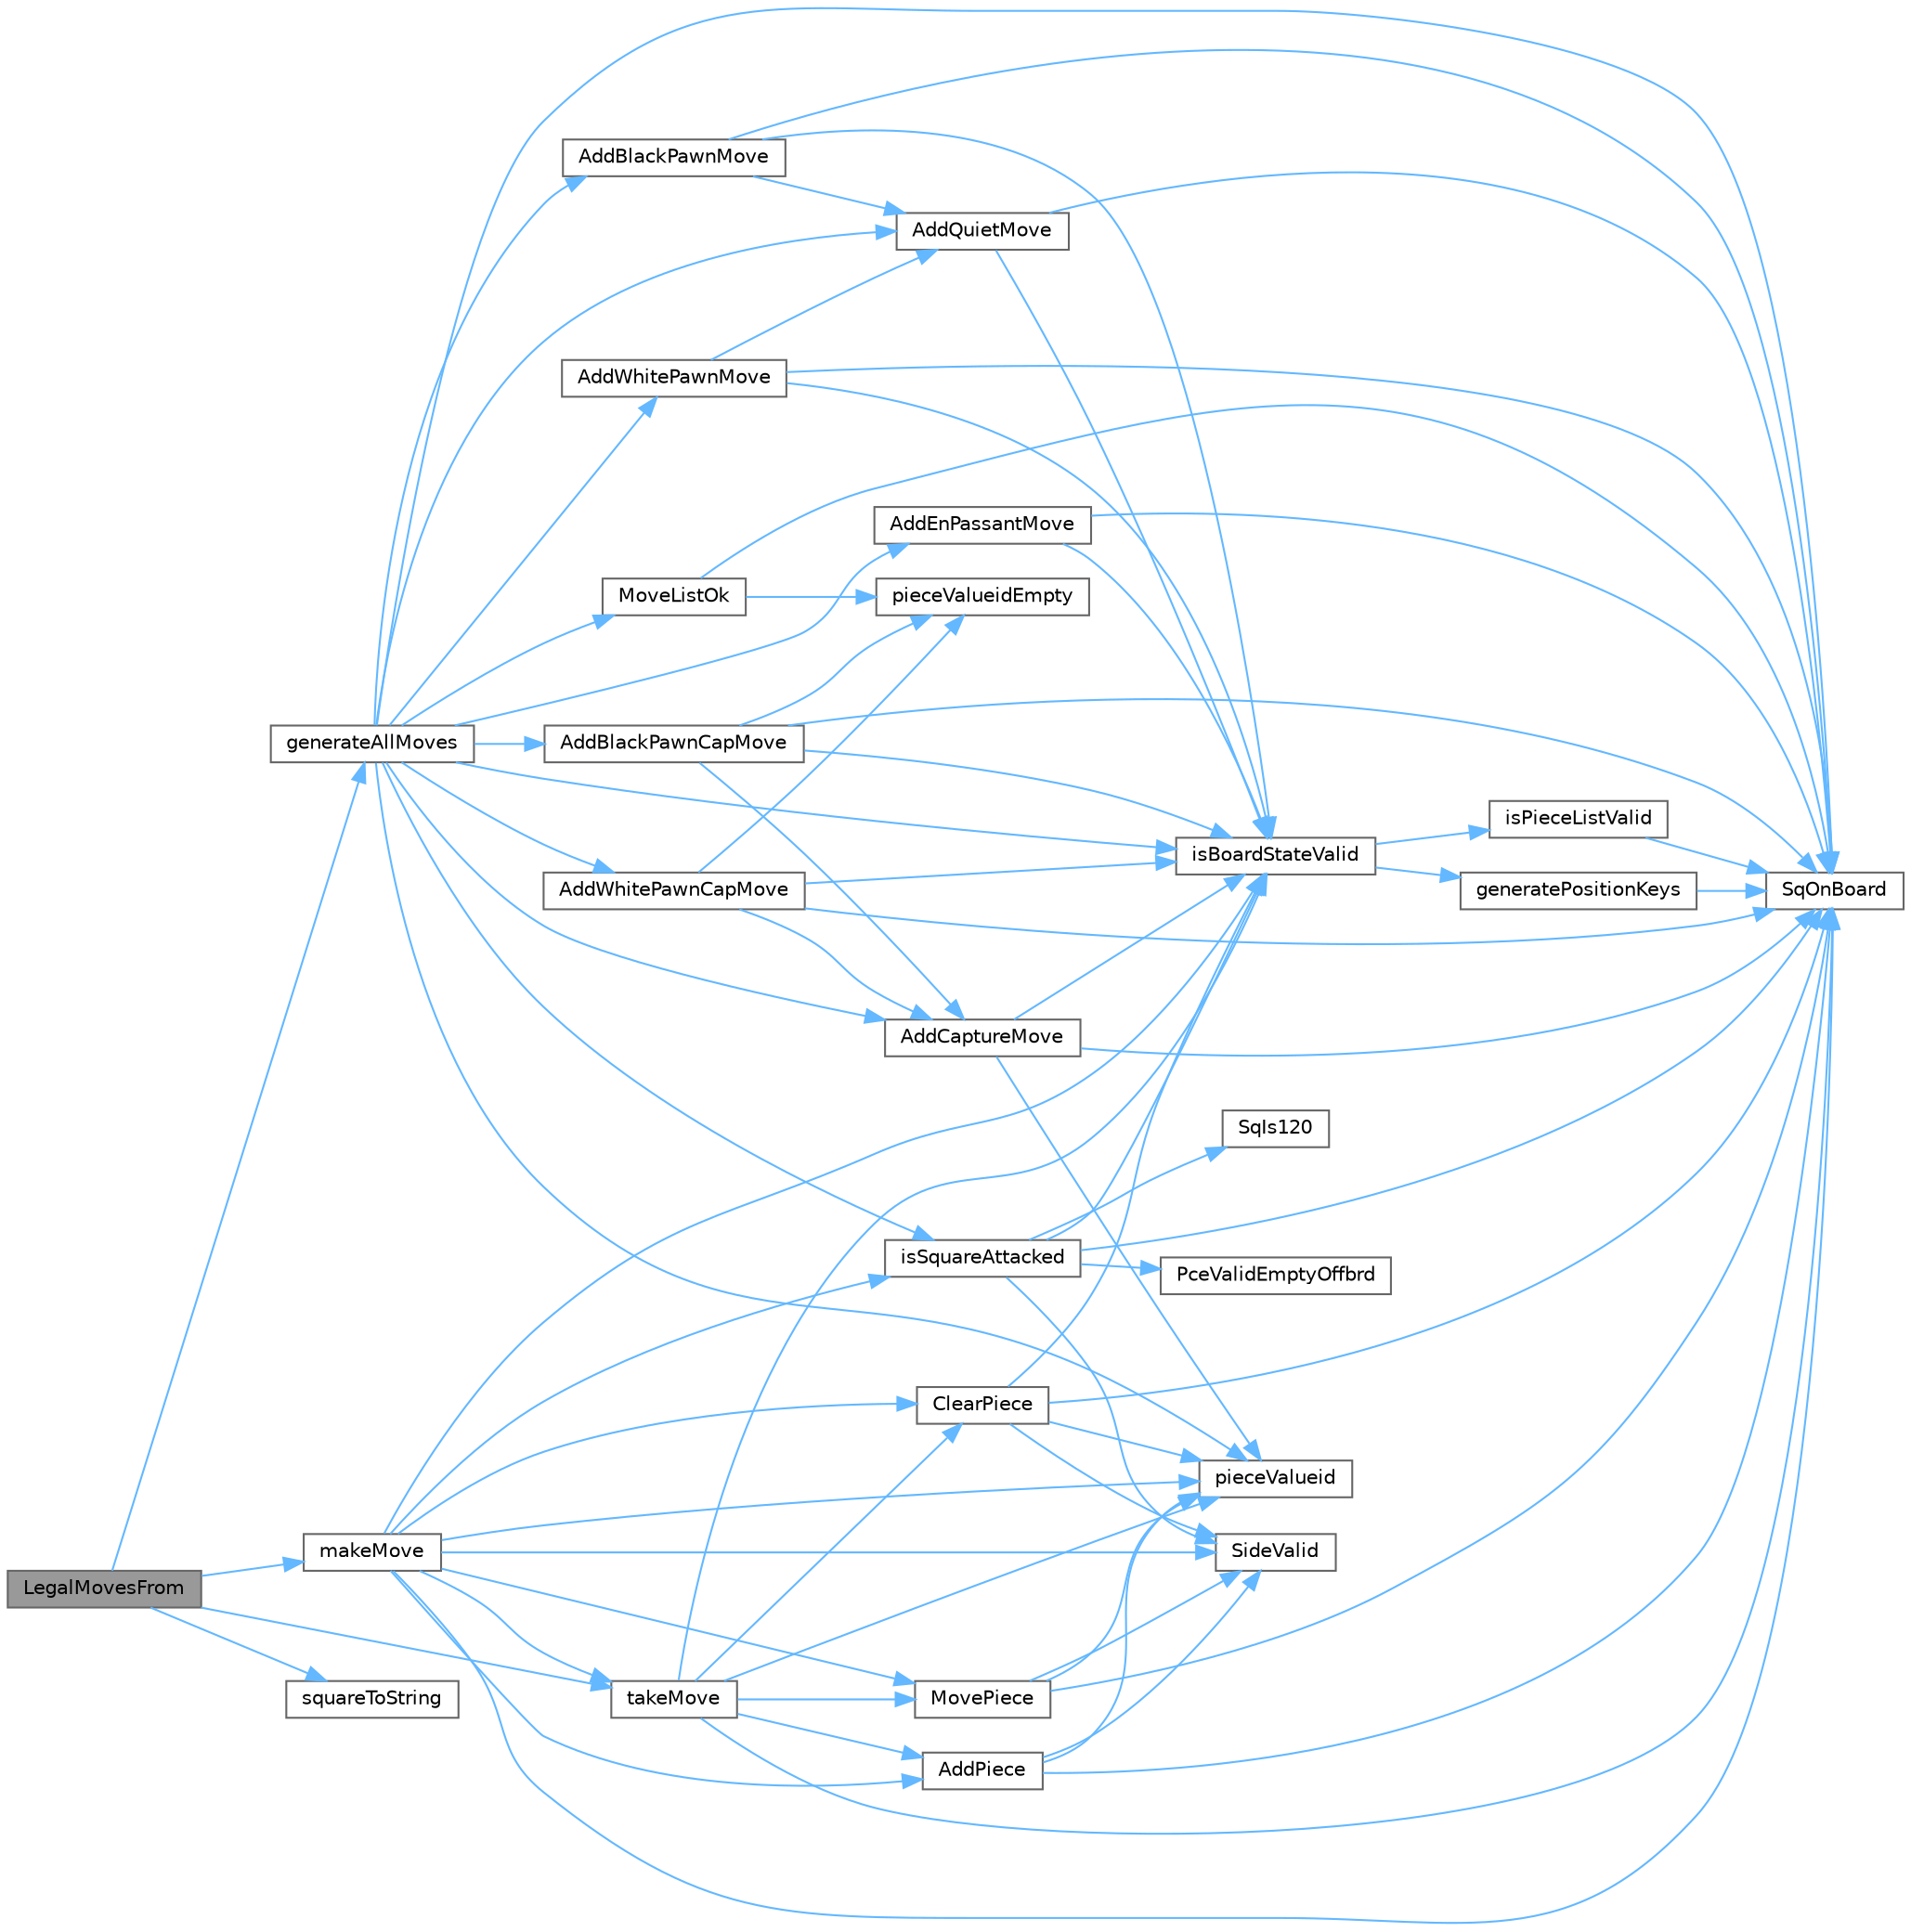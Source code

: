 digraph "LegalMovesFrom"
{
 // INTERACTIVE_SVG=YES
 // LATEX_PDF_SIZE
  bgcolor="transparent";
  edge [fontname=Helvetica,fontsize=10,labelfontname=Helvetica,labelfontsize=10];
  node [fontname=Helvetica,fontsize=10,shape=box,height=0.2,width=0.4];
  rankdir="LR";
  Node1 [id="Node000001",label="LegalMovesFrom",height=0.2,width=0.4,color="gray40", fillcolor="grey60", style="filled", fontcolor="black",tooltip="Build list of legal moves that originate from from."];
  Node1 -> Node2 [id="edge74_Node000001_Node000002",color="steelblue1",style="solid",tooltip=" "];
  Node2 [id="Node000002",label="generateAllMoves",height=0.2,width=0.4,color="grey40", fillcolor="white", style="filled",URL="$move__generator_8cpp.html#a4d7178784dec62b5c55f61f52c432fdf",tooltip="Generate all pseudo-legal moves for the side to move."];
  Node2 -> Node3 [id="edge75_Node000002_Node000003",color="steelblue1",style="solid",tooltip=" "];
  Node3 [id="Node000003",label="AddBlackPawnCapMove",height=0.2,width=0.4,color="grey40", fillcolor="white", style="filled",URL="$move__generator_8cpp.html#a21d952c048f6586610eafeefcd4a0341",tooltip=" "];
  Node3 -> Node4 [id="edge76_Node000003_Node000004",color="steelblue1",style="solid",tooltip=" "];
  Node4 [id="Node000004",label="AddCaptureMove",height=0.2,width=0.4,color="grey40", fillcolor="white", style="filled",URL="$move__generator_8cpp.html#ad22de88ed58f37e575d4d3bbb7925329",tooltip=" "];
  Node4 -> Node5 [id="edge77_Node000004_Node000005",color="steelblue1",style="solid",tooltip=" "];
  Node5 [id="Node000005",label="isBoardStateValid",height=0.2,width=0.4,color="grey40", fillcolor="white", style="filled",URL="$board_8cpp.html#a27f071824f45c724e8ddd02c72b39871",tooltip="Performs a full internal consistency check of the board state."];
  Node5 -> Node6 [id="edge78_Node000005_Node000006",color="steelblue1",style="solid",tooltip=" "];
  Node6 [id="Node000006",label="generatePositionKeys",height=0.2,width=0.4,color="grey40", fillcolor="white", style="filled",URL="$hash__keys_8cpp.html#a8c1832e1dfd853cce944ddd2df57dd53",tooltip="Generates a Zobrist hash key for the given board position."];
  Node6 -> Node7 [id="edge79_Node000006_Node000007",color="steelblue1",style="solid",tooltip=" "];
  Node7 [id="Node000007",label="SqOnBoard",height=0.2,width=0.4,color="grey40", fillcolor="white", style="filled",URL="$validate_8cpp.html#ad5a569564ef016ed02a4fef23d89d9c4",tooltip="Checks if a given square index refers to a valid on-board square."];
  Node5 -> Node8 [id="edge80_Node000005_Node000008",color="steelblue1",style="solid",tooltip=" "];
  Node8 [id="Node000008",label="isPieceListValid",height=0.2,width=0.4,color="grey40", fillcolor="white", style="filled",URL="$board_8cpp.html#addbaf4fbab51f8032e0e7aabbffeab96",tooltip="Validate that piece list array is consistent with board state."];
  Node8 -> Node7 [id="edge81_Node000008_Node000007",color="steelblue1",style="solid",tooltip=" "];
  Node4 -> Node9 [id="edge82_Node000004_Node000009",color="steelblue1",style="solid",tooltip=" "];
  Node9 [id="Node000009",label="pieceValueid",height=0.2,width=0.4,color="grey40", fillcolor="white", style="filled",URL="$validate_8cpp.html#aca205110cd18879d0e0a965dee34b776",tooltip="Checks if the given piece code is a valid piece (non-empty)."];
  Node4 -> Node7 [id="edge83_Node000004_Node000007",color="steelblue1",style="solid",tooltip=" "];
  Node3 -> Node5 [id="edge84_Node000003_Node000005",color="steelblue1",style="solid",tooltip=" "];
  Node3 -> Node10 [id="edge85_Node000003_Node000010",color="steelblue1",style="solid",tooltip=" "];
  Node10 [id="Node000010",label="pieceValueidEmpty",height=0.2,width=0.4,color="grey40", fillcolor="white", style="filled",URL="$validate_8cpp.html#ac8317193b0ce2ab0c3d8d0f212cdd2b6",tooltip="Checks if the given piece code is either empty or a valid piece."];
  Node3 -> Node7 [id="edge86_Node000003_Node000007",color="steelblue1",style="solid",tooltip=" "];
  Node2 -> Node11 [id="edge87_Node000002_Node000011",color="steelblue1",style="solid",tooltip=" "];
  Node11 [id="Node000011",label="AddBlackPawnMove",height=0.2,width=0.4,color="grey40", fillcolor="white", style="filled",URL="$move__generator_8cpp.html#a529fbdfe853d3ad841c4c0b88c8e55f8",tooltip=" "];
  Node11 -> Node12 [id="edge88_Node000011_Node000012",color="steelblue1",style="solid",tooltip=" "];
  Node12 [id="Node000012",label="AddQuietMove",height=0.2,width=0.4,color="grey40", fillcolor="white", style="filled",URL="$move__generator_8cpp.html#a3a38227acc56d0a4f2531c45bbf17a43",tooltip=" "];
  Node12 -> Node5 [id="edge89_Node000012_Node000005",color="steelblue1",style="solid",tooltip=" "];
  Node12 -> Node7 [id="edge90_Node000012_Node000007",color="steelblue1",style="solid",tooltip=" "];
  Node11 -> Node5 [id="edge91_Node000011_Node000005",color="steelblue1",style="solid",tooltip=" "];
  Node11 -> Node7 [id="edge92_Node000011_Node000007",color="steelblue1",style="solid",tooltip=" "];
  Node2 -> Node4 [id="edge93_Node000002_Node000004",color="steelblue1",style="solid",tooltip=" "];
  Node2 -> Node13 [id="edge94_Node000002_Node000013",color="steelblue1",style="solid",tooltip=" "];
  Node13 [id="Node000013",label="AddEnPassantMove",height=0.2,width=0.4,color="grey40", fillcolor="white", style="filled",URL="$move__generator_8cpp.html#a1f1451a443ea747e0af2376725f4c62f",tooltip=" "];
  Node13 -> Node5 [id="edge95_Node000013_Node000005",color="steelblue1",style="solid",tooltip=" "];
  Node13 -> Node7 [id="edge96_Node000013_Node000007",color="steelblue1",style="solid",tooltip=" "];
  Node2 -> Node12 [id="edge97_Node000002_Node000012",color="steelblue1",style="solid",tooltip=" "];
  Node2 -> Node14 [id="edge98_Node000002_Node000014",color="steelblue1",style="solid",tooltip=" "];
  Node14 [id="Node000014",label="AddWhitePawnCapMove",height=0.2,width=0.4,color="grey40", fillcolor="white", style="filled",URL="$move__generator_8cpp.html#aa5050db53ab58a3d01f8db5b0c6681c9",tooltip=" "];
  Node14 -> Node4 [id="edge99_Node000014_Node000004",color="steelblue1",style="solid",tooltip=" "];
  Node14 -> Node5 [id="edge100_Node000014_Node000005",color="steelblue1",style="solid",tooltip=" "];
  Node14 -> Node10 [id="edge101_Node000014_Node000010",color="steelblue1",style="solid",tooltip=" "];
  Node14 -> Node7 [id="edge102_Node000014_Node000007",color="steelblue1",style="solid",tooltip=" "];
  Node2 -> Node15 [id="edge103_Node000002_Node000015",color="steelblue1",style="solid",tooltip=" "];
  Node15 [id="Node000015",label="AddWhitePawnMove",height=0.2,width=0.4,color="grey40", fillcolor="white", style="filled",URL="$move__generator_8cpp.html#a6470c50ad0bc1167743755ec2a6be107",tooltip=" "];
  Node15 -> Node12 [id="edge104_Node000015_Node000012",color="steelblue1",style="solid",tooltip=" "];
  Node15 -> Node5 [id="edge105_Node000015_Node000005",color="steelblue1",style="solid",tooltip=" "];
  Node15 -> Node7 [id="edge106_Node000015_Node000007",color="steelblue1",style="solid",tooltip=" "];
  Node2 -> Node5 [id="edge107_Node000002_Node000005",color="steelblue1",style="solid",tooltip=" "];
  Node2 -> Node16 [id="edge108_Node000002_Node000016",color="steelblue1",style="solid",tooltip=" "];
  Node16 [id="Node000016",label="isSquareAttacked",height=0.2,width=0.4,color="grey40", fillcolor="white", style="filled",URL="$attack_8cpp.html#a36ea46ff61e0738a61f70dcf90b5178b",tooltip="Determines if a given square is attacked by a given side."];
  Node16 -> Node5 [id="edge109_Node000016_Node000005",color="steelblue1",style="solid",tooltip=" "];
  Node16 -> Node17 [id="edge110_Node000016_Node000017",color="steelblue1",style="solid",tooltip=" "];
  Node17 [id="Node000017",label="PceValidEmptyOffbrd",height=0.2,width=0.4,color="grey40", fillcolor="white", style="filled",URL="$validate_8cpp.html#aac5a1baab60b7b72d85de73be258f91b",tooltip="Checks if the given piece code is empty, valid, or OFFBOARD."];
  Node16 -> Node18 [id="edge111_Node000016_Node000018",color="steelblue1",style="solid",tooltip=" "];
  Node18 [id="Node000018",label="SideValid",height=0.2,width=0.4,color="grey40", fillcolor="white", style="filled",URL="$validate_8cpp.html#ad7a2e012bffa6db3df97e7742c9d731d",tooltip="Checks if the given side identifier is valid."];
  Node16 -> Node19 [id="edge112_Node000016_Node000019",color="steelblue1",style="solid",tooltip=" "];
  Node19 [id="Node000019",label="SqIs120",height=0.2,width=0.4,color="grey40", fillcolor="white", style="filled",URL="$validate_8cpp.html#a48b5f0e20cf731ceeeb659fbc27b972c",tooltip="Checks if a given square index is within the 120-based range."];
  Node16 -> Node7 [id="edge113_Node000016_Node000007",color="steelblue1",style="solid",tooltip=" "];
  Node2 -> Node20 [id="edge114_Node000002_Node000020",color="steelblue1",style="solid",tooltip=" "];
  Node20 [id="Node000020",label="MoveListOk",height=0.2,width=0.4,color="grey40", fillcolor="white", style="filled",URL="$validate_8cpp.html#a63d4de5e5c2a915fbce5d856620285d6",tooltip="Validates that a move list is within bounds and references valid moves."];
  Node20 -> Node10 [id="edge115_Node000020_Node000010",color="steelblue1",style="solid",tooltip=" "];
  Node20 -> Node7 [id="edge116_Node000020_Node000007",color="steelblue1",style="solid",tooltip=" "];
  Node2 -> Node9 [id="edge117_Node000002_Node000009",color="steelblue1",style="solid",tooltip=" "];
  Node2 -> Node7 [id="edge118_Node000002_Node000007",color="steelblue1",style="solid",tooltip=" "];
  Node1 -> Node21 [id="edge119_Node000001_Node000021",color="steelblue1",style="solid",tooltip=" "];
  Node21 [id="Node000021",label="makeMove",height=0.2,width=0.4,color="grey40", fillcolor="white", style="filled",URL="$make__move_8cpp.html#a1b56f6dd56425f5fcc2c84f44025d4f5",tooltip="Make a move; returns non-zero if legal (king not left in check)."];
  Node21 -> Node22 [id="edge120_Node000021_Node000022",color="steelblue1",style="solid",tooltip=" "];
  Node22 [id="Node000022",label="AddPiece",height=0.2,width=0.4,color="grey40", fillcolor="white", style="filled",URL="$make__move_8cpp.html#a6ac5b01b46acf941303b6ff4505889b4",tooltip=" "];
  Node22 -> Node9 [id="edge121_Node000022_Node000009",color="steelblue1",style="solid",tooltip=" "];
  Node22 -> Node18 [id="edge122_Node000022_Node000018",color="steelblue1",style="solid",tooltip=" "];
  Node22 -> Node7 [id="edge123_Node000022_Node000007",color="steelblue1",style="solid",tooltip=" "];
  Node21 -> Node23 [id="edge124_Node000021_Node000023",color="steelblue1",style="solid",tooltip=" "];
  Node23 [id="Node000023",label="ClearPiece",height=0.2,width=0.4,color="grey40", fillcolor="white", style="filled",URL="$make__move_8cpp.html#a7638b740f3b9301ec3ef126abaeef83e",tooltip=" "];
  Node23 -> Node5 [id="edge125_Node000023_Node000005",color="steelblue1",style="solid",tooltip=" "];
  Node23 -> Node9 [id="edge126_Node000023_Node000009",color="steelblue1",style="solid",tooltip=" "];
  Node23 -> Node18 [id="edge127_Node000023_Node000018",color="steelblue1",style="solid",tooltip=" "];
  Node23 -> Node7 [id="edge128_Node000023_Node000007",color="steelblue1",style="solid",tooltip=" "];
  Node21 -> Node5 [id="edge129_Node000021_Node000005",color="steelblue1",style="solid",tooltip=" "];
  Node21 -> Node16 [id="edge130_Node000021_Node000016",color="steelblue1",style="solid",tooltip=" "];
  Node21 -> Node24 [id="edge131_Node000021_Node000024",color="steelblue1",style="solid",tooltip=" "];
  Node24 [id="Node000024",label="MovePiece",height=0.2,width=0.4,color="grey40", fillcolor="white", style="filled",URL="$make__move_8cpp.html#ad096f1812d822251b98ffbc3894bc1d5",tooltip=" "];
  Node24 -> Node9 [id="edge132_Node000024_Node000009",color="steelblue1",style="solid",tooltip=" "];
  Node24 -> Node18 [id="edge133_Node000024_Node000018",color="steelblue1",style="solid",tooltip=" "];
  Node24 -> Node7 [id="edge134_Node000024_Node000007",color="steelblue1",style="solid",tooltip=" "];
  Node21 -> Node9 [id="edge135_Node000021_Node000009",color="steelblue1",style="solid",tooltip=" "];
  Node21 -> Node18 [id="edge136_Node000021_Node000018",color="steelblue1",style="solid",tooltip=" "];
  Node21 -> Node7 [id="edge137_Node000021_Node000007",color="steelblue1",style="solid",tooltip=" "];
  Node21 -> Node25 [id="edge138_Node000021_Node000025",color="steelblue1",style="solid",tooltip=" "];
  Node25 [id="Node000025",label="takeMove",height=0.2,width=0.4,color="grey40", fillcolor="white", style="filled",URL="$make__move_8cpp.html#aa9576282fc64517514da4a21518ae4d7",tooltip="Undo the last made move."];
  Node25 -> Node22 [id="edge139_Node000025_Node000022",color="steelblue1",style="solid",tooltip=" "];
  Node25 -> Node23 [id="edge140_Node000025_Node000023",color="steelblue1",style="solid",tooltip=" "];
  Node25 -> Node5 [id="edge141_Node000025_Node000005",color="steelblue1",style="solid",tooltip=" "];
  Node25 -> Node24 [id="edge142_Node000025_Node000024",color="steelblue1",style="solid",tooltip=" "];
  Node25 -> Node9 [id="edge143_Node000025_Node000009",color="steelblue1",style="solid",tooltip=" "];
  Node25 -> Node7 [id="edge144_Node000025_Node000007",color="steelblue1",style="solid",tooltip=" "];
  Node1 -> Node26 [id="edge145_Node000001_Node000026",color="steelblue1",style="solid",tooltip=" "];
  Node26 [id="Node000026",label="squareToString",height=0.2,width=0.4,color="grey40", fillcolor="white", style="filled",URL="$notation_8cpp.html#ab1eb5ed474149c062a78aca6241d4b07",tooltip="Convert a board square index to algebraic notation."];
  Node1 -> Node25 [id="edge146_Node000001_Node000025",color="steelblue1",style="solid",tooltip=" "];
}
